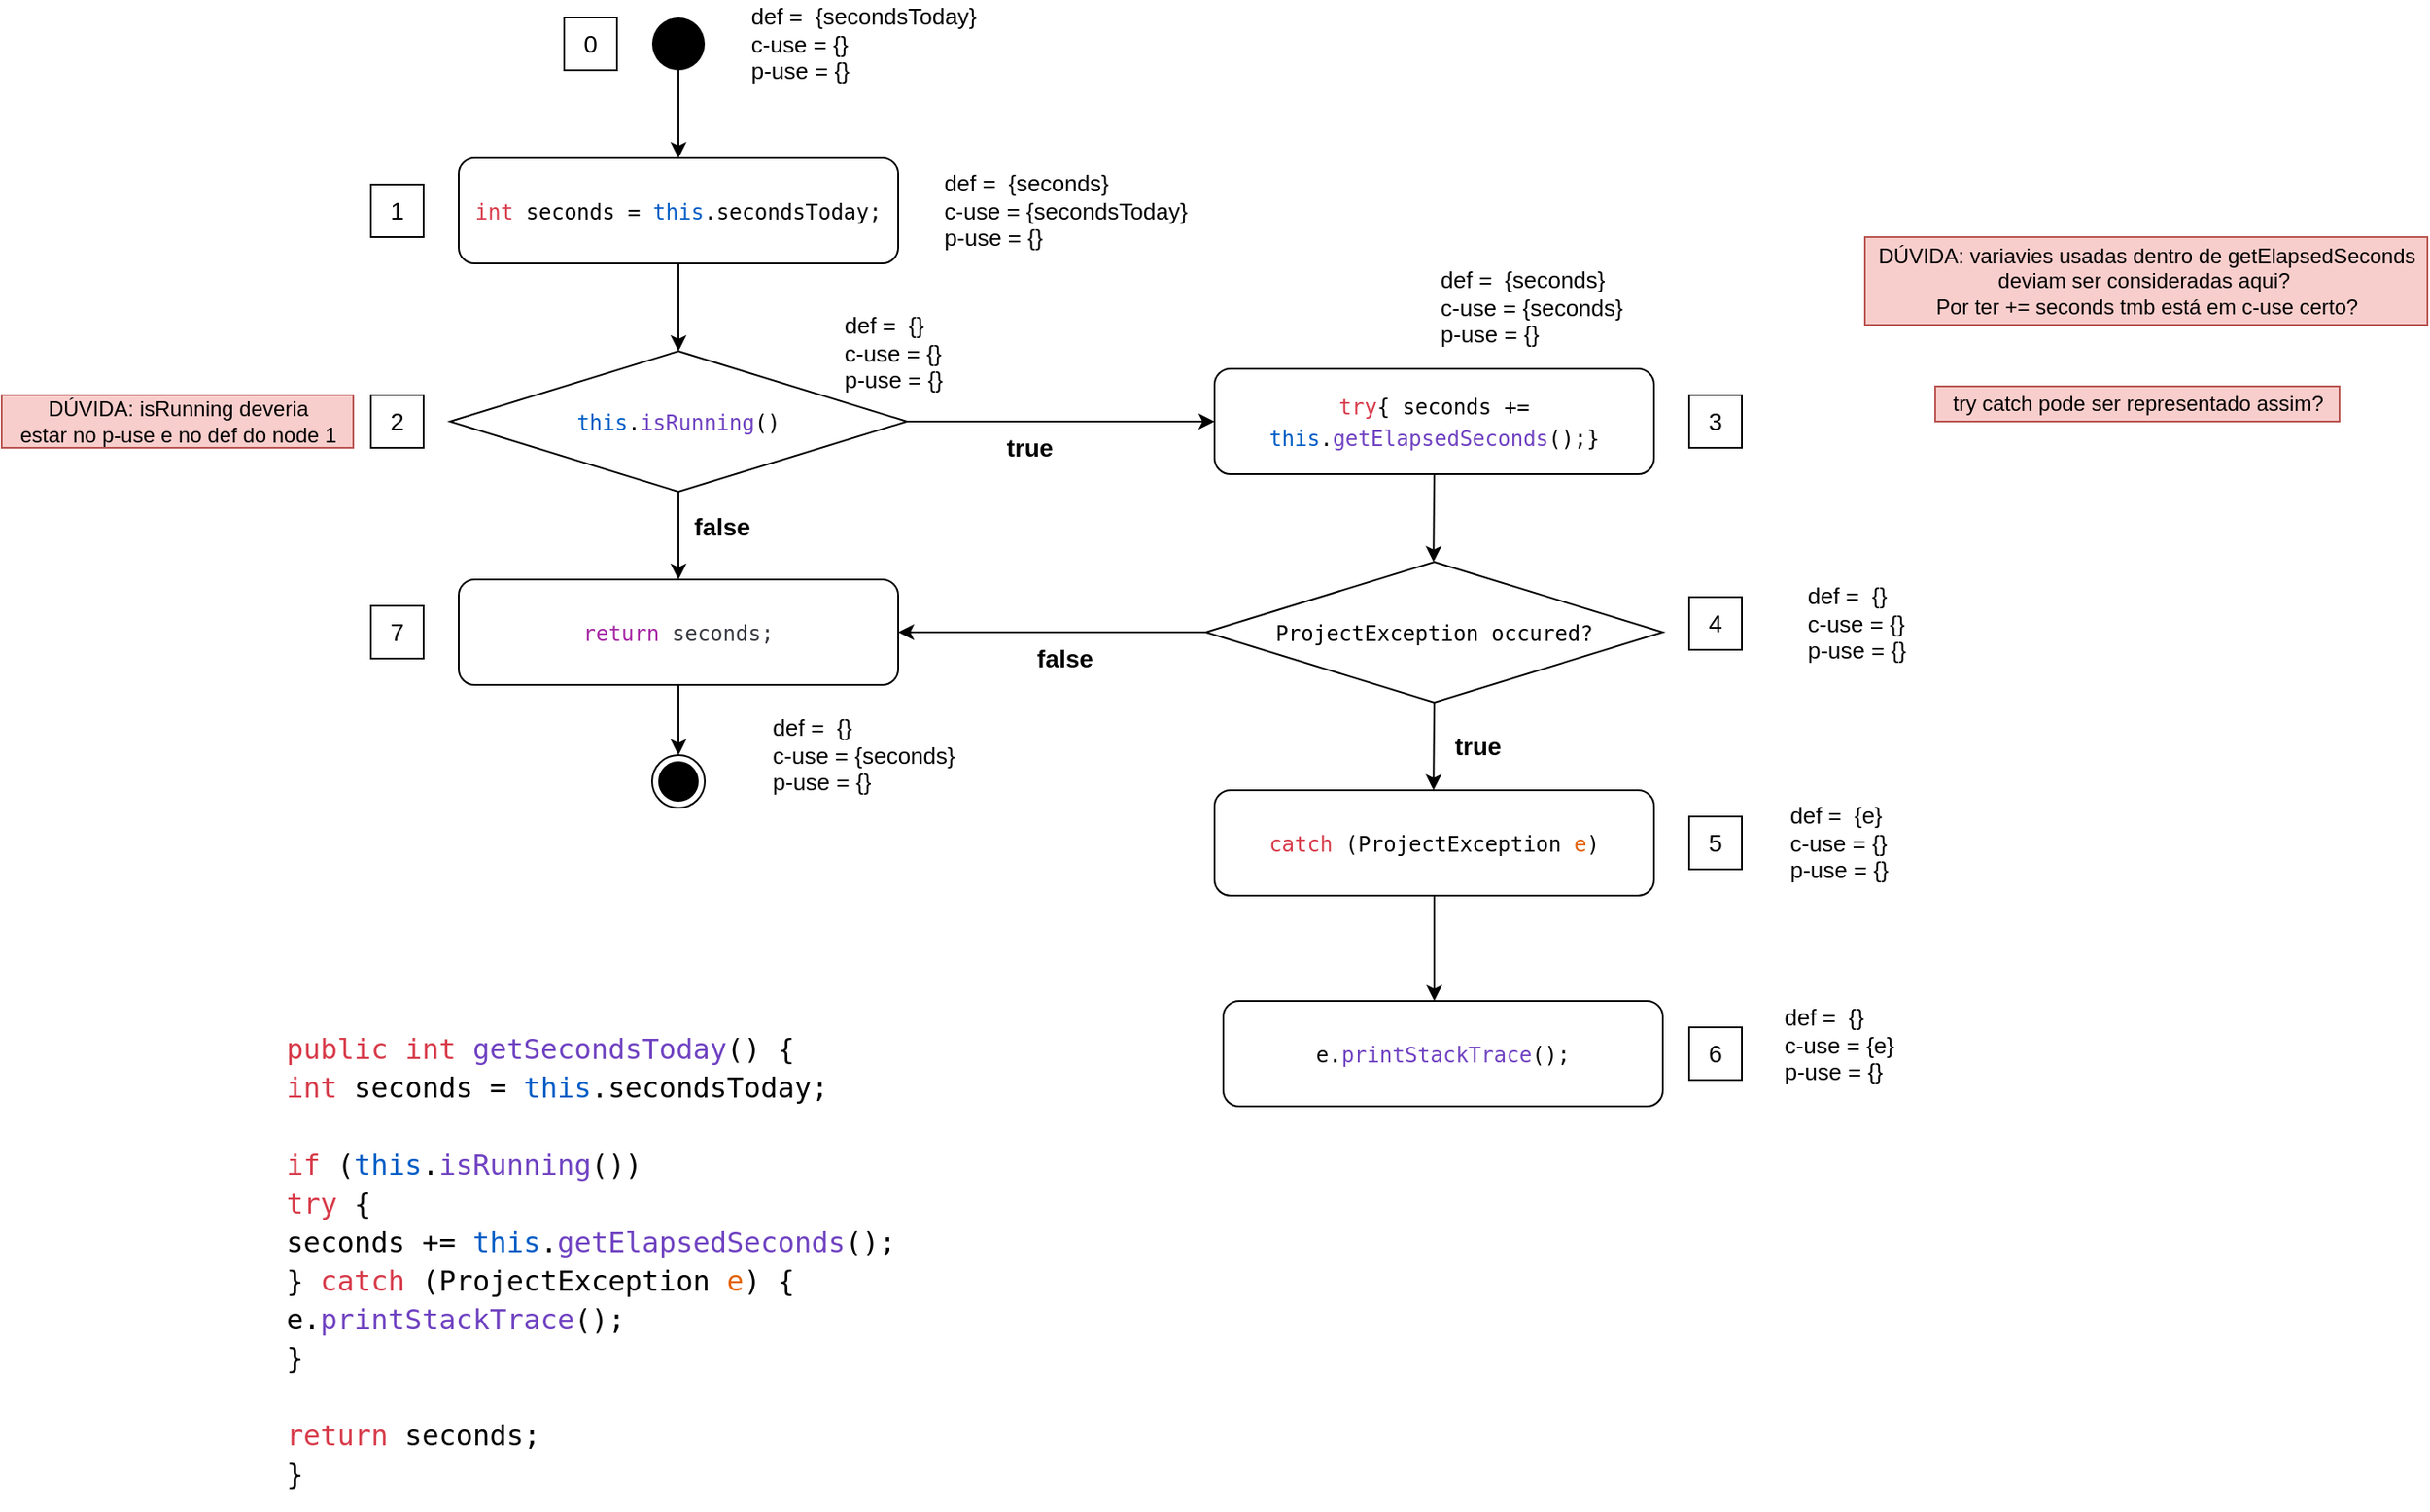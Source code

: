 <mxfile>
    <diagram id="5qJQTNvJ1vmOPp7BA-h0" name="diagram">
        <mxGraphModel dx="2382" dy="1212" grid="1" gridSize="10" guides="1" tooltips="1" connect="1" arrows="1" fold="1" page="1" pageScale="1" pageWidth="850" pageHeight="1100" math="0" shadow="0">
            <root>
                <mxCell id="0"/>
                <mxCell id="1" parent="0"/>
                <mxCell id="Q099LvCUEqJmxr-4RxnZ-1" style="edgeStyle=none;html=1;" edge="1" parent="1" source="Q099LvCUEqJmxr-4RxnZ-2" target="Q099LvCUEqJmxr-4RxnZ-4">
                    <mxGeometry relative="1" as="geometry"/>
                </mxCell>
                <mxCell id="Q099LvCUEqJmxr-4RxnZ-2" value="" style="ellipse;fillColor=#000000;strokeColor=none;" vertex="1" parent="1">
                    <mxGeometry x="210" y="70" width="30" height="30" as="geometry"/>
                </mxCell>
                <mxCell id="Q099LvCUEqJmxr-4RxnZ-3" style="edgeStyle=none;html=1;entryX=0.5;entryY=0;entryDx=0;entryDy=0;" edge="1" parent="1" source="Q099LvCUEqJmxr-4RxnZ-4" target="Q099LvCUEqJmxr-4RxnZ-24">
                    <mxGeometry relative="1" as="geometry">
                        <mxPoint x="225" y="250" as="targetPoint"/>
                    </mxGeometry>
                </mxCell>
                <mxCell id="Q099LvCUEqJmxr-4RxnZ-4" value="&lt;div style=&quot;color: rgb(212 , 212 , 212) ; font-family: &amp;#34;droid sans mono&amp;#34; , &amp;#34;monospace&amp;#34; , monospace ; line-height: 22px&quot;&gt;&lt;div style=&quot;color: rgb(56 , 58 , 66) ; font-family: &amp;#34;jetbrainsmono nerd font mono&amp;#34; , monospace , &amp;#34;consolas&amp;#34; , &amp;#34;courier new&amp;#34; , monospace ; line-height: 18px&quot;&gt;&lt;span style=&quot;font-family: &amp;#34;droid sans mono&amp;#34; , &amp;#34;monospace&amp;#34; , monospace ; text-align: left ; background-color: rgb(255 , 255 , 255) ; color: rgb(215 , 58 , 73)&quot;&gt;int&lt;/span&gt;&lt;span style=&quot;color: rgb(0 , 0 , 0) ; font-family: &amp;#34;droid sans mono&amp;#34; , &amp;#34;monospace&amp;#34; , monospace ; text-align: left ; background-color: rgb(255 , 255 , 255)&quot;&gt;&amp;nbsp;seconds =&amp;nbsp;&lt;/span&gt;&lt;span style=&quot;font-family: &amp;#34;droid sans mono&amp;#34; , &amp;#34;monospace&amp;#34; , monospace ; text-align: left ; background-color: rgb(255 , 255 , 255) ; color: rgb(0 , 92 , 197)&quot;&gt;this&lt;/span&gt;&lt;span style=&quot;color: rgb(0 , 0 , 0) ; font-family: &amp;#34;droid sans mono&amp;#34; , &amp;#34;monospace&amp;#34; , monospace ; text-align: left ; background-color: rgb(255 , 255 , 255)&quot;&gt;.secondsToday;&lt;/span&gt;&lt;br&gt;&lt;/div&gt;&lt;/div&gt;" style="rounded=1;whiteSpace=wrap;html=1;" vertex="1" parent="1">
                    <mxGeometry x="100" y="150" width="250" height="60" as="geometry"/>
                </mxCell>
                <mxCell id="Q099LvCUEqJmxr-4RxnZ-5" style="edgeStyle=none;html=1;exitX=0.5;exitY=1;exitDx=0;exitDy=0;" edge="1" parent="1" source="Q099LvCUEqJmxr-4RxnZ-24">
                    <mxGeometry relative="1" as="geometry">
                        <mxPoint x="225" y="430" as="sourcePoint"/>
                        <mxPoint x="225" y="390" as="targetPoint"/>
                    </mxGeometry>
                </mxCell>
                <mxCell id="Q099LvCUEqJmxr-4RxnZ-6" style="edgeStyle=none;html=1;entryX=0;entryY=0.5;entryDx=0;entryDy=0;" edge="1" parent="1" target="Q099LvCUEqJmxr-4RxnZ-10">
                    <mxGeometry relative="1" as="geometry">
                        <mxPoint x="355" y="300.0" as="sourcePoint"/>
                        <mxPoint x="490" y="300" as="targetPoint"/>
                    </mxGeometry>
                </mxCell>
                <mxCell id="Q099LvCUEqJmxr-4RxnZ-7" value="&lt;div style=&quot;color: rgb(56 , 58 , 66) ; font-family: &amp;#34;jetbrainsmono nerd font mono&amp;#34; , monospace , &amp;#34;consolas&amp;#34; , &amp;#34;courier new&amp;#34; , monospace ; line-height: 18px&quot;&gt;&lt;span style=&quot;color: rgb(166 , 38 , 164)&quot;&gt;return&lt;/span&gt;&amp;nbsp;seconds;&lt;br&gt;&lt;/div&gt;" style="rounded=1;whiteSpace=wrap;html=1;" vertex="1" parent="1">
                    <mxGeometry x="100" y="390" width="250" height="60" as="geometry"/>
                </mxCell>
                <mxCell id="Q099LvCUEqJmxr-4RxnZ-8" value="&lt;div style=&quot;text-align: left&quot;&gt;&lt;span style=&quot;font-size: 13px&quot;&gt;def =&amp;nbsp; {seconds}&lt;/span&gt;&lt;/div&gt;&lt;font style=&quot;font-size: 13px&quot;&gt;&lt;div style=&quot;text-align: left&quot;&gt;&lt;span&gt;c-use = {secondsToday}&lt;/span&gt;&lt;/div&gt;&lt;div style=&quot;text-align: left&quot;&gt;&lt;span&gt;p-use = {}&lt;/span&gt;&lt;/div&gt;&lt;/font&gt;" style="text;html=1;align=center;verticalAlign=middle;resizable=0;points=[];autosize=1;strokeColor=none;fillColor=none;fontSize=12;" vertex="1" parent="1">
                    <mxGeometry x="370" y="155" width="150" height="50" as="geometry"/>
                </mxCell>
                <mxCell id="Q099LvCUEqJmxr-4RxnZ-9" style="edgeStyle=none;html=1;exitX=0.5;exitY=1;exitDx=0;exitDy=0;fontSize=12;" edge="1" parent="1" source="Q099LvCUEqJmxr-4RxnZ-10">
                    <mxGeometry relative="1" as="geometry">
                        <mxPoint x="654.571" y="380" as="targetPoint"/>
                    </mxGeometry>
                </mxCell>
                <mxCell id="Q099LvCUEqJmxr-4RxnZ-10" value="&lt;div style=&quot;color: rgb(56 , 58 , 66) ; font-family: &amp;#34;jetbrainsmono nerd font mono&amp;#34; , monospace , &amp;#34;consolas&amp;#34; , &amp;#34;courier new&amp;#34; , monospace ; line-height: 18px&quot;&gt;&lt;div style=&quot;font-family: &amp;#34;jetbrainsmono nerd font mono&amp;#34; , monospace , &amp;#34;consolas&amp;#34; , &amp;#34;courier new&amp;#34; , monospace ; line-height: 18px&quot;&gt;&lt;div style=&quot;color: rgb(0 , 0 , 0) ; font-family: &amp;#34;droid sans mono&amp;#34; , &amp;#34;monospace&amp;#34; , monospace&quot;&gt;&lt;span style=&quot;background-color: rgb(255 , 255 , 255) ; color: rgb(215 , 58 , 73) ; text-align: left&quot;&gt;&lt;font style=&quot;font-size: 12px&quot;&gt;try&lt;/font&gt;&lt;/span&gt;&lt;span&gt;{ seconds +=&lt;br&gt;&lt;/span&gt;&lt;span style=&quot;color: rgb(0 , 92 , 197)&quot;&gt;this&lt;/span&gt;&lt;span&gt;.&lt;/span&gt;&lt;span style=&quot;color: rgb(111 , 66 , 193)&quot;&gt;getElapsedSeconds&lt;/span&gt;&lt;span&gt;();}&lt;/span&gt;&lt;/div&gt;&lt;/div&gt;&lt;/div&gt;" style="rounded=1;whiteSpace=wrap;html=1;align=center;" vertex="1" parent="1">
                    <mxGeometry x="530" y="270" width="250" height="60" as="geometry"/>
                </mxCell>
                <mxCell id="Q099LvCUEqJmxr-4RxnZ-11" value="&lt;div style=&quot;text-align: left&quot;&gt;&lt;span style=&quot;font-size: 13px&quot;&gt;def =&amp;nbsp; {secondsToday}&lt;/span&gt;&lt;/div&gt;&lt;font style=&quot;font-size: 13px&quot;&gt;&lt;div style=&quot;text-align: left&quot;&gt;&lt;span&gt;c-use = {}&lt;/span&gt;&lt;/div&gt;&lt;div style=&quot;text-align: left&quot;&gt;&lt;span&gt;p-use = {}&lt;/span&gt;&lt;/div&gt;&lt;/font&gt;" style="text;html=1;align=center;verticalAlign=middle;resizable=0;points=[];autosize=1;strokeColor=none;fillColor=none;fontSize=12;" vertex="1" parent="1">
                    <mxGeometry x="260" y="60" width="140" height="50" as="geometry"/>
                </mxCell>
                <mxCell id="Q099LvCUEqJmxr-4RxnZ-12" value="&lt;font style=&quot;font-size: 14px&quot;&gt;0&lt;/font&gt;" style="text;html=1;strokeColor=default;fillColor=none;align=center;verticalAlign=middle;whiteSpace=wrap;rounded=0;" vertex="1" parent="1">
                    <mxGeometry x="160" y="70" width="30" height="30" as="geometry"/>
                </mxCell>
                <mxCell id="Q099LvCUEqJmxr-4RxnZ-13" value="&lt;div style=&quot;text-align: left&quot;&gt;&lt;span style=&quot;font-size: 13px&quot;&gt;def =&amp;nbsp; {}&lt;/span&gt;&lt;/div&gt;&lt;font style=&quot;font-size: 13px&quot;&gt;&lt;div style=&quot;text-align: left&quot;&gt;&lt;span&gt;c-use = {}&lt;/span&gt;&lt;/div&gt;&lt;div style=&quot;text-align: left&quot;&gt;&lt;span&gt;p-use = {}&lt;/span&gt;&lt;/div&gt;&lt;/font&gt;" style="text;html=1;align=center;verticalAlign=middle;resizable=0;points=[];autosize=1;strokeColor=none;fillColor=none;fontSize=12;" vertex="1" parent="1">
                    <mxGeometry x="312" y="236" width="70" height="50" as="geometry"/>
                </mxCell>
                <mxCell id="Q099LvCUEqJmxr-4RxnZ-14" value="&lt;font style=&quot;font-size: 14px&quot;&gt;1&lt;/font&gt;" style="text;html=1;strokeColor=default;fillColor=none;align=center;verticalAlign=middle;whiteSpace=wrap;rounded=0;" vertex="1" parent="1">
                    <mxGeometry x="50" y="165" width="30" height="30" as="geometry"/>
                </mxCell>
                <mxCell id="Q099LvCUEqJmxr-4RxnZ-15" value="&lt;font style=&quot;font-size: 14px&quot;&gt;2&lt;/font&gt;" style="text;html=1;strokeColor=default;fillColor=none;align=center;verticalAlign=middle;whiteSpace=wrap;rounded=0;" vertex="1" parent="1">
                    <mxGeometry x="50" y="285" width="30" height="30" as="geometry"/>
                </mxCell>
                <mxCell id="Q099LvCUEqJmxr-4RxnZ-16" value="&lt;font style=&quot;font-size: 14px&quot;&gt;7&lt;/font&gt;" style="text;html=1;strokeColor=default;fillColor=none;align=center;verticalAlign=middle;whiteSpace=wrap;rounded=0;" vertex="1" parent="1">
                    <mxGeometry x="50" y="405" width="30" height="30" as="geometry"/>
                </mxCell>
                <mxCell id="Q099LvCUEqJmxr-4RxnZ-17" value="&lt;span style=&quot;font-size: 14px&quot;&gt;4&lt;/span&gt;" style="text;html=1;strokeColor=default;fillColor=none;align=center;verticalAlign=middle;whiteSpace=wrap;rounded=0;" vertex="1" parent="1">
                    <mxGeometry x="800" y="400" width="30" height="30" as="geometry"/>
                </mxCell>
                <mxCell id="Q099LvCUEqJmxr-4RxnZ-18" value="&lt;span style=&quot;font-size: 14px&quot;&gt;3&lt;/span&gt;" style="text;html=1;strokeColor=default;fillColor=none;align=center;verticalAlign=middle;whiteSpace=wrap;rounded=0;" vertex="1" parent="1">
                    <mxGeometry x="800" y="285" width="30" height="30" as="geometry"/>
                </mxCell>
                <mxCell id="Q099LvCUEqJmxr-4RxnZ-19" value="&lt;b&gt;false&lt;/b&gt;" style="text;html=1;strokeColor=none;fillColor=none;align=center;verticalAlign=middle;whiteSpace=wrap;rounded=0;fontSize=14;" vertex="1" parent="1">
                    <mxGeometry x="220" y="345" width="60" height="30" as="geometry"/>
                </mxCell>
                <mxCell id="Q099LvCUEqJmxr-4RxnZ-20" value="&lt;b&gt;true&lt;/b&gt;" style="text;html=1;strokeColor=none;fillColor=none;align=center;verticalAlign=middle;whiteSpace=wrap;rounded=0;fontSize=14;" vertex="1" parent="1">
                    <mxGeometry x="395" y="300" width="60" height="30" as="geometry"/>
                </mxCell>
                <mxCell id="Q099LvCUEqJmxr-4RxnZ-21" value="&lt;div style=&quot;text-align: left&quot;&gt;&lt;span style=&quot;font-size: 13px&quot;&gt;def =&amp;nbsp; {seconds}&lt;/span&gt;&lt;/div&gt;&lt;font style=&quot;font-size: 13px&quot;&gt;&lt;div style=&quot;text-align: left&quot;&gt;&lt;span&gt;c-use = {seconds}&lt;/span&gt;&lt;/div&gt;&lt;div style=&quot;text-align: left&quot;&gt;&lt;span&gt;p-use = {}&lt;/span&gt;&lt;/div&gt;&lt;/font&gt;" style="text;html=1;align=center;verticalAlign=middle;resizable=0;points=[];autosize=1;strokeColor=none;fillColor=none;fontSize=12;" vertex="1" parent="1">
                    <mxGeometry x="650" y="210" width="120" height="50" as="geometry"/>
                </mxCell>
                <mxCell id="Q099LvCUEqJmxr-4RxnZ-22" value="&lt;div style=&quot;text-align: left&quot;&gt;&lt;span style=&quot;font-size: 13px&quot;&gt;def =&amp;nbsp; {}&lt;/span&gt;&lt;/div&gt;&lt;font style=&quot;font-size: 13px&quot;&gt;&lt;div style=&quot;text-align: left&quot;&gt;&lt;span&gt;c-use = {seconds}&lt;/span&gt;&lt;/div&gt;&lt;div style=&quot;text-align: left&quot;&gt;&lt;span&gt;p-use = {}&lt;/span&gt;&lt;/div&gt;&lt;/font&gt;" style="text;html=1;align=center;verticalAlign=middle;resizable=0;points=[];autosize=1;strokeColor=none;fillColor=none;fontSize=12;" vertex="1" parent="1">
                    <mxGeometry x="270" y="465" width="120" height="50" as="geometry"/>
                </mxCell>
                <mxCell id="Q099LvCUEqJmxr-4RxnZ-23" value="&lt;div style=&quot;color: rgb(0, 0, 0); background-color: rgb(255, 255, 255); font-family: &amp;quot;droid sans mono&amp;quot;, &amp;quot;monospace&amp;quot;, monospace; font-weight: normal; font-size: 16px; line-height: 22px;&quot;&gt;&lt;div&gt;&lt;span style=&quot;color: #d73a49&quot;&gt;public&lt;/span&gt;&lt;span style=&quot;color: #000000&quot;&gt; &lt;/span&gt;&lt;span style=&quot;color: #d73a49&quot;&gt;int&lt;/span&gt;&lt;span style=&quot;color: #000000&quot;&gt; &lt;/span&gt;&lt;span style=&quot;color: #6f42c1&quot;&gt;getSecondsToday&lt;/span&gt;&lt;span style=&quot;color: #000000&quot;&gt;() {&lt;/span&gt;&lt;/div&gt;&lt;div&gt;&lt;span style=&quot;color: #000000&quot;&gt;    &lt;/span&gt;&lt;span style=&quot;color: #d73a49&quot;&gt;int&lt;/span&gt;&lt;span style=&quot;color: #000000&quot;&gt; seconds = &lt;/span&gt;&lt;span style=&quot;color: #005cc5&quot;&gt;this&lt;/span&gt;&lt;span style=&quot;color: #000000&quot;&gt;.secondsToday;&lt;/span&gt;&lt;/div&gt;&lt;br&gt;&lt;div&gt;&lt;span style=&quot;color: #000000&quot;&gt;    &lt;/span&gt;&lt;span style=&quot;color: #d73a49&quot;&gt;if&lt;/span&gt;&lt;span style=&quot;color: #000000&quot;&gt; (&lt;/span&gt;&lt;span style=&quot;color: #005cc5&quot;&gt;this&lt;/span&gt;&lt;span style=&quot;color: #000000&quot;&gt;.&lt;/span&gt;&lt;span style=&quot;color: #6f42c1&quot;&gt;isRunning&lt;/span&gt;&lt;span style=&quot;color: #000000&quot;&gt;())&lt;/span&gt;&lt;/div&gt;&lt;div&gt;&lt;span style=&quot;color: #000000&quot;&gt;      &lt;/span&gt;&lt;span style=&quot;color: #d73a49&quot;&gt;try&lt;/span&gt;&lt;span style=&quot;color: #000000&quot;&gt; {&lt;/span&gt;&lt;/div&gt;&lt;div&gt;&lt;span style=&quot;color: #000000&quot;&gt;        seconds += &lt;/span&gt;&lt;span style=&quot;color: #005cc5&quot;&gt;this&lt;/span&gt;&lt;span style=&quot;color: #000000&quot;&gt;.&lt;/span&gt;&lt;span style=&quot;color: #6f42c1&quot;&gt;getElapsedSeconds&lt;/span&gt;&lt;span style=&quot;color: #000000&quot;&gt;();&lt;/span&gt;&lt;/div&gt;&lt;div&gt;&lt;span style=&quot;color: #000000&quot;&gt;      } &lt;/span&gt;&lt;span style=&quot;color: #d73a49&quot;&gt;catch&lt;/span&gt;&lt;span style=&quot;color: #000000&quot;&gt; (ProjectException &lt;/span&gt;&lt;span style=&quot;color: #e36209&quot;&gt;e&lt;/span&gt;&lt;span style=&quot;color: #000000&quot;&gt;) {&lt;/span&gt;&lt;/div&gt;&lt;div&gt;&lt;span style=&quot;color: #000000&quot;&gt;        e.&lt;/span&gt;&lt;span style=&quot;color: #6f42c1&quot;&gt;printStackTrace&lt;/span&gt;&lt;span style=&quot;color: #000000&quot;&gt;();&lt;/span&gt;&lt;/div&gt;&lt;div&gt;&lt;span style=&quot;color: #000000&quot;&gt;      }&lt;/span&gt;&lt;/div&gt;&lt;br&gt;&lt;div&gt;&lt;span style=&quot;color: #000000&quot;&gt;    &lt;/span&gt;&lt;span style=&quot;color: #d73a49&quot;&gt;return&lt;/span&gt;&lt;span style=&quot;color: #000000&quot;&gt; seconds;&lt;/span&gt;&lt;/div&gt;&lt;div&gt;&lt;span style=&quot;color: #000000&quot;&gt;  }&lt;/span&gt;&lt;/div&gt;&lt;/div&gt;" style="text;whiteSpace=wrap;html=1;" vertex="1" parent="1">
                    <mxGeometry y="640" width="370" height="280" as="geometry"/>
                </mxCell>
                <mxCell id="Q099LvCUEqJmxr-4RxnZ-24" value="&lt;div style=&quot;color: rgb(56 , 58 , 66) ; font-family: &amp;#34;jetbrainsmono nerd font mono&amp;#34; , monospace , &amp;#34;consolas&amp;#34; , &amp;#34;courier new&amp;#34; , monospace ; line-height: 18px&quot;&gt;&lt;span style=&quot;font-family: &amp;#34;droid sans mono&amp;#34; , &amp;#34;monospace&amp;#34; , monospace ; text-align: left ; background-color: rgb(255 , 255 , 255) ; color: rgb(0 , 92 , 197)&quot;&gt;this&lt;/span&gt;&lt;span style=&quot;color: rgb(0 , 0 , 0) ; font-family: &amp;#34;droid sans mono&amp;#34; , &amp;#34;monospace&amp;#34; , monospace ; text-align: left ; background-color: rgb(255 , 255 , 255)&quot;&gt;.&lt;/span&gt;&lt;span style=&quot;font-family: &amp;#34;droid sans mono&amp;#34; , &amp;#34;monospace&amp;#34; , monospace ; text-align: left ; background-color: rgb(255 , 255 , 255) ; color: rgb(111 , 66 , 193)&quot;&gt;isRunning&lt;/span&gt;&lt;span style=&quot;color: rgb(0 , 0 , 0) ; font-family: &amp;#34;droid sans mono&amp;#34; , &amp;#34;monospace&amp;#34; , monospace ; text-align: left ; background-color: rgb(255 , 255 , 255)&quot;&gt;()&lt;/span&gt;&lt;br&gt;&lt;/div&gt;" style="rhombus;whiteSpace=wrap;html=1;" vertex="1" parent="1">
                    <mxGeometry x="95" y="260" width="260" height="80" as="geometry"/>
                </mxCell>
                <mxCell id="Q099LvCUEqJmxr-4RxnZ-25" value="DÚVIDA: isRunning deveria &lt;br&gt;estar no p-use e no def do node 1" style="text;html=1;align=center;verticalAlign=middle;resizable=0;points=[];autosize=1;strokeColor=#b85450;fillColor=#f8cecc;fontSize=12;" vertex="1" parent="1">
                    <mxGeometry x="-160" y="285" width="200" height="30" as="geometry"/>
                </mxCell>
                <mxCell id="Q099LvCUEqJmxr-4RxnZ-26" value="DÚVIDA: variavies usadas dentro de getElapsedSeconds&lt;br&gt;deviam ser consideradas aqui?&amp;nbsp;&lt;br&gt;Por ter += seconds tmb está em c-use certo?" style="text;html=1;align=center;verticalAlign=middle;resizable=0;points=[];autosize=1;strokeColor=#b85450;fillColor=#f8cecc;fontSize=12;" vertex="1" parent="1">
                    <mxGeometry x="900" y="195" width="320" height="50" as="geometry"/>
                </mxCell>
                <mxCell id="Q099LvCUEqJmxr-4RxnZ-27" value="" style="ellipse;html=1;shape=endState;fillColor=#000000;strokeColor=#000000;" vertex="1" parent="1">
                    <mxGeometry x="210" y="490" width="30" height="30" as="geometry"/>
                </mxCell>
                <mxCell id="Q099LvCUEqJmxr-4RxnZ-28" style="edgeStyle=none;html=1;exitX=0.5;exitY=1;exitDx=0;exitDy=0;" edge="1" parent="1" source="Q099LvCUEqJmxr-4RxnZ-7" target="Q099LvCUEqJmxr-4RxnZ-27">
                    <mxGeometry relative="1" as="geometry">
                        <mxPoint x="242.5" y="860" as="sourcePoint"/>
                    </mxGeometry>
                </mxCell>
                <mxCell id="Q099LvCUEqJmxr-4RxnZ-29" style="edgeStyle=none;html=1;exitX=0.5;exitY=1;exitDx=0;exitDy=0;fontSize=12;" edge="1" parent="1" source="Q099LvCUEqJmxr-4RxnZ-30">
                    <mxGeometry relative="1" as="geometry">
                        <mxPoint x="655" y="630" as="targetPoint"/>
                    </mxGeometry>
                </mxCell>
                <mxCell id="Q099LvCUEqJmxr-4RxnZ-30" value="&lt;div style=&quot;color: rgb(56 , 58 , 66) ; font-family: &amp;#34;jetbrainsmono nerd font mono&amp;#34; , monospace , &amp;#34;consolas&amp;#34; , &amp;#34;courier new&amp;#34; , monospace ; line-height: 18px&quot;&gt;&lt;div style=&quot;font-family: &amp;#34;jetbrainsmono nerd font mono&amp;#34; , monospace , &amp;#34;consolas&amp;#34; , &amp;#34;courier new&amp;#34; , monospace ; line-height: 18px&quot;&gt;&lt;div style=&quot;color: rgb(0 , 0 , 0) ; font-family: &amp;#34;droid sans mono&amp;#34; , &amp;#34;monospace&amp;#34; , monospace&quot;&gt;&lt;span style=&quot;color: rgb(215 , 58 , 73)&quot;&gt;catch&amp;nbsp;&lt;/span&gt;(ProjectException&amp;nbsp;&lt;span style=&quot;color: rgb(227 , 98 , 9)&quot;&gt;e&lt;/span&gt;)&lt;br&gt;&lt;/div&gt;&lt;/div&gt;&lt;/div&gt;" style="rounded=1;whiteSpace=wrap;html=1;align=center;" vertex="1" parent="1">
                    <mxGeometry x="530" y="510" width="250" height="60" as="geometry"/>
                </mxCell>
                <mxCell id="Q099LvCUEqJmxr-4RxnZ-31" value="try catch pode ser representado assim?" style="text;html=1;align=center;verticalAlign=middle;resizable=0;points=[];autosize=1;strokeColor=#b85450;fillColor=#f8cecc;fontSize=12;" vertex="1" parent="1">
                    <mxGeometry x="940" y="280" width="230" height="20" as="geometry"/>
                </mxCell>
                <mxCell id="Q099LvCUEqJmxr-4RxnZ-32" style="edgeStyle=none;html=1;exitX=0.5;exitY=1;exitDx=0;exitDy=0;fontSize=12;" edge="1" parent="1" source="Q099LvCUEqJmxr-4RxnZ-34">
                    <mxGeometry relative="1" as="geometry">
                        <mxPoint x="654.571" y="510" as="targetPoint"/>
                    </mxGeometry>
                </mxCell>
                <mxCell id="Q099LvCUEqJmxr-4RxnZ-33" style="edgeStyle=none;html=1;exitX=0;exitY=0.5;exitDx=0;exitDy=0;entryX=1;entryY=0.5;entryDx=0;entryDy=0;fontSize=12;" edge="1" parent="1" source="Q099LvCUEqJmxr-4RxnZ-34" target="Q099LvCUEqJmxr-4RxnZ-7">
                    <mxGeometry relative="1" as="geometry"/>
                </mxCell>
                <mxCell id="Q099LvCUEqJmxr-4RxnZ-34" value="&lt;div style=&quot;color: rgb(56 , 58 , 66) ; font-family: &amp;#34;jetbrainsmono nerd font mono&amp;#34; , monospace , &amp;#34;consolas&amp;#34; , &amp;#34;courier new&amp;#34; , monospace ; line-height: 18px&quot;&gt;&lt;span style=&quot;color: rgb(0 , 0 , 0) ; font-family: &amp;#34;droid sans mono&amp;#34; , &amp;#34;monospace&amp;#34; , monospace ; text-align: left ; background-color: rgb(255 , 255 , 255)&quot;&gt;&lt;font style=&quot;font-size: 12px&quot;&gt;ProjectException occured?&lt;/font&gt;&lt;/span&gt;&lt;br&gt;&lt;/div&gt;" style="rhombus;whiteSpace=wrap;html=1;" vertex="1" parent="1">
                    <mxGeometry x="525" y="380" width="260" height="80" as="geometry"/>
                </mxCell>
                <mxCell id="Q099LvCUEqJmxr-4RxnZ-35" value="&lt;b&gt;true&lt;/b&gt;" style="text;html=1;strokeColor=none;fillColor=none;align=center;verticalAlign=middle;whiteSpace=wrap;rounded=0;fontSize=14;" vertex="1" parent="1">
                    <mxGeometry x="650" y="470" width="60" height="30" as="geometry"/>
                </mxCell>
                <mxCell id="Q099LvCUEqJmxr-4RxnZ-36" value="&lt;span style=&quot;font-size: 14px&quot;&gt;5&lt;/span&gt;" style="text;html=1;strokeColor=default;fillColor=none;align=center;verticalAlign=middle;whiteSpace=wrap;rounded=0;" vertex="1" parent="1">
                    <mxGeometry x="800" y="525" width="30" height="30" as="geometry"/>
                </mxCell>
                <mxCell id="Q099LvCUEqJmxr-4RxnZ-37" value="&lt;div style=&quot;text-align: left&quot;&gt;&lt;span style=&quot;font-size: 13px&quot;&gt;def =&amp;nbsp; {}&lt;/span&gt;&lt;/div&gt;&lt;font style=&quot;font-size: 13px&quot;&gt;&lt;div style=&quot;text-align: left&quot;&gt;&lt;span&gt;c-use = {}&lt;/span&gt;&lt;/div&gt;&lt;div style=&quot;text-align: left&quot;&gt;&lt;span&gt;p-use = {}&lt;/span&gt;&lt;/div&gt;&lt;/font&gt;" style="text;html=1;align=center;verticalAlign=middle;resizable=0;points=[];autosize=1;strokeColor=none;fillColor=none;fontSize=12;" vertex="1" parent="1">
                    <mxGeometry x="860" y="390" width="70" height="50" as="geometry"/>
                </mxCell>
                <mxCell id="Q099LvCUEqJmxr-4RxnZ-38" value="&lt;div style=&quot;text-align: left&quot;&gt;&lt;span style=&quot;font-size: 13px&quot;&gt;def =&amp;nbsp; {e}&lt;/span&gt;&lt;/div&gt;&lt;font style=&quot;font-size: 13px&quot;&gt;&lt;div style=&quot;text-align: left&quot;&gt;&lt;span&gt;c-use = {}&lt;/span&gt;&lt;/div&gt;&lt;div style=&quot;text-align: left&quot;&gt;&lt;span&gt;p-use = {}&lt;/span&gt;&lt;/div&gt;&lt;/font&gt;" style="text;html=1;align=center;verticalAlign=middle;resizable=0;points=[];autosize=1;strokeColor=none;fillColor=none;fontSize=12;" vertex="1" parent="1">
                    <mxGeometry x="850" y="515" width="70" height="50" as="geometry"/>
                </mxCell>
                <mxCell id="Q099LvCUEqJmxr-4RxnZ-39" value="&lt;div style=&quot;color: rgb(56 , 58 , 66) ; font-family: &amp;#34;jetbrainsmono nerd font mono&amp;#34; , monospace , &amp;#34;consolas&amp;#34; , &amp;#34;courier new&amp;#34; , monospace ; line-height: 18px&quot;&gt;&lt;div style=&quot;font-family: &amp;#34;jetbrainsmono nerd font mono&amp;#34; , monospace , &amp;#34;consolas&amp;#34; , &amp;#34;courier new&amp;#34; , monospace ; line-height: 18px&quot;&gt;&lt;div style=&quot;color: rgb(0 , 0 , 0) ; font-family: &amp;#34;droid sans mono&amp;#34; , &amp;#34;monospace&amp;#34; , monospace&quot;&gt;&lt;span style=&quot;text-align: left ; background-color: rgb(255 , 255 , 255)&quot;&gt;e.&lt;/span&gt;&lt;span style=&quot;text-align: left ; background-color: rgb(255 , 255 , 255) ; color: rgb(111 , 66 , 193)&quot;&gt;printStackTrace&lt;/span&gt;&lt;span style=&quot;text-align: left ; background-color: rgb(255 , 255 , 255)&quot;&gt;();&lt;/span&gt;&lt;br&gt;&lt;/div&gt;&lt;/div&gt;&lt;/div&gt;" style="rounded=1;whiteSpace=wrap;html=1;align=center;" vertex="1" parent="1">
                    <mxGeometry x="535" y="630" width="250" height="60" as="geometry"/>
                </mxCell>
                <mxCell id="Q099LvCUEqJmxr-4RxnZ-40" value="&lt;span style=&quot;font-size: 14px&quot;&gt;6&lt;/span&gt;" style="text;html=1;strokeColor=default;fillColor=none;align=center;verticalAlign=middle;whiteSpace=wrap;rounded=0;" vertex="1" parent="1">
                    <mxGeometry x="800" y="645" width="30" height="30" as="geometry"/>
                </mxCell>
                <mxCell id="Q099LvCUEqJmxr-4RxnZ-41" value="&lt;div style=&quot;text-align: left&quot;&gt;&lt;span style=&quot;font-size: 13px&quot;&gt;def =&amp;nbsp; {}&lt;/span&gt;&lt;/div&gt;&lt;font style=&quot;font-size: 13px&quot;&gt;&lt;div style=&quot;text-align: left&quot;&gt;&lt;span&gt;c-use = {e}&lt;/span&gt;&lt;/div&gt;&lt;div style=&quot;text-align: left&quot;&gt;&lt;span&gt;p-use = {}&lt;/span&gt;&lt;/div&gt;&lt;/font&gt;" style="text;html=1;align=center;verticalAlign=middle;resizable=0;points=[];autosize=1;strokeColor=none;fillColor=none;fontSize=12;" vertex="1" parent="1">
                    <mxGeometry x="845" y="630" width="80" height="50" as="geometry"/>
                </mxCell>
                <mxCell id="Q099LvCUEqJmxr-4RxnZ-42" value="&lt;b&gt;false&lt;/b&gt;" style="text;html=1;strokeColor=none;fillColor=none;align=center;verticalAlign=middle;whiteSpace=wrap;rounded=0;fontSize=14;" vertex="1" parent="1">
                    <mxGeometry x="415" y="420" width="60" height="30" as="geometry"/>
                </mxCell>
            </root>
        </mxGraphModel>
    </diagram>
    <diagram id="h1s2fcJIz6pOHZ4W5fEm" name="variables">
        <mxGraphModel dx="766" dy="606" grid="1" gridSize="10" guides="1" tooltips="1" connect="1" arrows="1" fold="1" page="1" pageScale="1" pageWidth="850" pageHeight="1100" math="0" shadow="0">
            <root>
                <mxCell id="7IdhNKkZhCPgYUxq1qbz-0"/>
                <mxCell id="7IdhNKkZhCPgYUxq1qbz-1" parent="7IdhNKkZhCPgYUxq1qbz-0"/>
            </root>
        </mxGraphModel>
    </diagram>
    <diagram id="TUhV75HsfkXB-j2ncNag" name="All-defs">
        <mxGraphModel dx="793" dy="606" grid="1" gridSize="10" guides="1" tooltips="1" connect="1" arrows="1" fold="1" page="1" pageScale="1" pageWidth="850" pageHeight="1100" math="0" shadow="0">
            <root>
                <mxCell id="xdLsrixDeuydQexfM_2I-0"/>
                <mxCell id="xdLsrixDeuydQexfM_2I-1" parent="xdLsrixDeuydQexfM_2I-0"/>
            </root>
        </mxGraphModel>
    </diagram>
    <diagram id="Mw-9NM75QtxaqEB8cohN" name="All-uses">
        <mxGraphModel dx="793" dy="606" grid="1" gridSize="10" guides="1" tooltips="1" connect="1" arrows="1" fold="1" page="1" pageScale="1" pageWidth="850" pageHeight="1100" math="0" shadow="0">
            <root>
                <mxCell id="JyCmHmc_3WsDNZlwnx9a-0"/>
                <mxCell id="JyCmHmc_3WsDNZlwnx9a-1" parent="JyCmHmc_3WsDNZlwnx9a-0"/>
            </root>
        </mxGraphModel>
    </diagram>
    <diagram id="-rtLr9B_Ruy7tbszDf6e" name="All-c-uses">
        <mxGraphModel dx="793" dy="606" grid="1" gridSize="10" guides="1" tooltips="1" connect="1" arrows="1" fold="1" page="1" pageScale="1" pageWidth="850" pageHeight="1100" math="0" shadow="0">
            <root>
                <mxCell id="qLEMy5kPpG_fEMa3Z9im-0"/>
                <mxCell id="qLEMy5kPpG_fEMa3Z9im-1" parent="qLEMy5kPpG_fEMa3Z9im-0"/>
            </root>
        </mxGraphModel>
    </diagram>
    <diagram id="gEL4VtpedVdXx-h_IKRa" name="All-p-uses">
        <mxGraphModel dx="2189" dy="1731" grid="1" gridSize="10" guides="1" tooltips="1" connect="1" arrows="1" fold="1" page="1" pageScale="1" pageWidth="850" pageHeight="1100" math="0" shadow="0">
            <root>
                <mxCell id="6vRWnQa7thK6jOKQXYEz-0"/>
                <mxCell id="6vRWnQa7thK6jOKQXYEz-1" parent="6vRWnQa7thK6jOKQXYEz-0"/>
            </root>
        </mxGraphModel>
    </diagram>
</mxfile>
